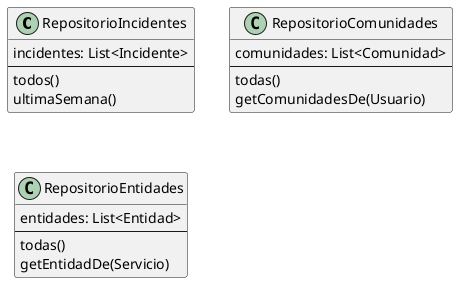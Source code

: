 @startuml Repositorios

hide empty members

class RepositorioIncidentes {
  incidentes: List<Incidente>
  --
  todos()
  ultimaSemana()
}

class RepositorioComunidades {
  comunidades: List<Comunidad>
  --
  todas()
  getComunidadesDe(Usuario)
}

class RepositorioEntidades {
  entidades: List<Entidad>
  --
  todas()
  getEntidadDe(Servicio)
}

@enduml